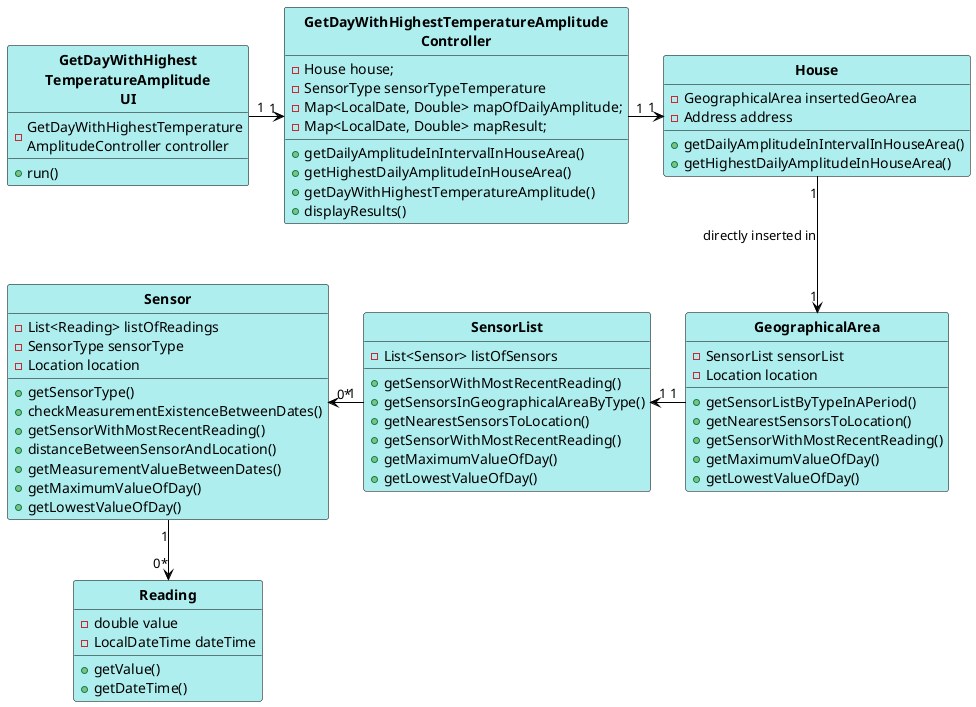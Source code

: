 @startuml
skinparam linetype ortho

skinparam class {
	BackgroundColor PaleTurquoise
	ArrowColor Black
	BorderColor Black
	FontStyle Bold
}

hide circle

GetDayWithHighest\nTemperatureAmplitude\nUI "1" -> "1" GetDayWithHighestTemperatureAmplitude\nController
GetDayWithHighestTemperatureAmplitude\nController "1" -right-> "1" House
House "1" --> "1" GeographicalArea : directly inserted in
GeographicalArea "1" -left-> "1" SensorList
SensorList "1" -left-> "0*" Sensor
Sensor "1" -down-> "0*" Reading

Class GetDayWithHighest\nTemperatureAmplitude\nUI {
- GetDayWithHighestTemperature\nAmplitudeController controller
+run()
}

Class GetDayWithHighestTemperatureAmplitude\nController {
- House house;
- SensorType sensorTypeTemperature
- Map<LocalDate, Double> mapOfDailyAmplitude;
- Map<LocalDate, Double> mapResult;
+getDailyAmplitudeInIntervalInHouseArea()
+getHighestDailyAmplitudeInHouseArea()
+getDayWithHighestTemperatureAmplitude()
+displayResults()
}

Class House {
-GeographicalArea insertedGeoArea
-Address address
+getDailyAmplitudeInIntervalInHouseArea()
+getHighestDailyAmplitudeInHouseArea()
}

Class GeographicalArea {
-SensorList sensorList
-Location location
+getSensorListByTypeInAPeriod()
+getNearestSensorsToLocation()
+getSensorWithMostRecentReading()
+getMaximumValueOfDay()
+getLowestValueOfDay()
}

Class SensorList {
-List<Sensor> listOfSensors
+getSensorWithMostRecentReading()
+getSensorsInGeographicalAreaByType()
+getNearestSensorsToLocation()
+getSensorWithMostRecentReading()
+getMaximumValueOfDay()
+getLowestValueOfDay()
}

Class Sensor {
-List<Reading> listOfReadings
-SensorType sensorType
-Location location
+getSensorType()
+checkMeasurementExistenceBetweenDates()
+getSensorWithMostRecentReading()
+distanceBetweenSensorAndLocation()
+getMeasurementValueBetweenDates()
+getMaximumValueOfDay()
+getLowestValueOfDay()
}

Class Reading {
-double value
-LocalDateTime dateTime
+getValue()
+getDateTime()
}

@enduml